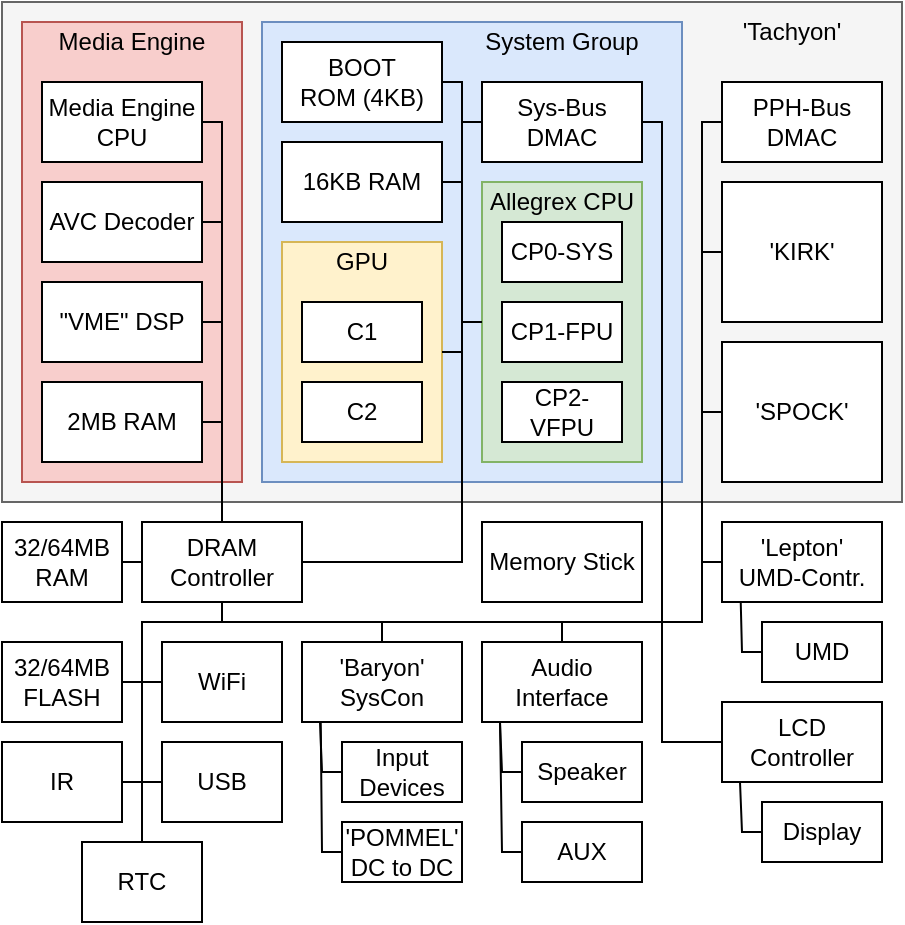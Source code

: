 <mxfile version="24.6.4" type="github">
  <diagram name="Page-1" id="wC95_xTdWWjxeRUOq-es">
    <mxGraphModel dx="661" dy="491" grid="1" gridSize="10" guides="1" tooltips="1" connect="1" arrows="1" fold="1" page="1" pageScale="1" pageWidth="827" pageHeight="1169" math="0" shadow="0">
      <root>
        <mxCell id="0" />
        <mxCell id="1" parent="0" />
        <mxCell id="Op0tHSddGDRsKOFtwu9H-1" value="" style="rounded=0;whiteSpace=wrap;html=1;fillColor=#f5f5f5;fontColor=#333333;strokeColor=#666666;" vertex="1" parent="1">
          <mxGeometry x="160" y="130" width="450" height="250" as="geometry" />
        </mxCell>
        <mxCell id="Op0tHSddGDRsKOFtwu9H-2" value="&#39;Tachyon&#39;" style="text;html=1;align=center;verticalAlign=middle;whiteSpace=wrap;rounded=0;" vertex="1" parent="1">
          <mxGeometry x="500" y="130" width="110" height="30" as="geometry" />
        </mxCell>
        <mxCell id="Op0tHSddGDRsKOFtwu9H-3" value="" style="rounded=0;whiteSpace=wrap;html=1;fillColor=#f8cecc;strokeColor=#b85450;" vertex="1" parent="1">
          <mxGeometry x="170" y="140" width="110" height="230" as="geometry" />
        </mxCell>
        <mxCell id="Op0tHSddGDRsKOFtwu9H-5" value="Media Engine" style="text;html=1;align=center;verticalAlign=middle;whiteSpace=wrap;rounded=0;" vertex="1" parent="1">
          <mxGeometry x="180" y="140" width="90" height="20" as="geometry" />
        </mxCell>
        <mxCell id="Op0tHSddGDRsKOFtwu9H-6" value="Media Engine CPU" style="rounded=0;whiteSpace=wrap;html=1;" vertex="1" parent="1">
          <mxGeometry x="180" y="170" width="80" height="40" as="geometry" />
        </mxCell>
        <mxCell id="Op0tHSddGDRsKOFtwu9H-7" value="AVC Decoder" style="rounded=0;whiteSpace=wrap;html=1;" vertex="1" parent="1">
          <mxGeometry x="180" y="220" width="80" height="40" as="geometry" />
        </mxCell>
        <mxCell id="Op0tHSddGDRsKOFtwu9H-8" value="&quot;VME&quot; DSP" style="rounded=0;whiteSpace=wrap;html=1;" vertex="1" parent="1">
          <mxGeometry x="180" y="270" width="80" height="40" as="geometry" />
        </mxCell>
        <mxCell id="Op0tHSddGDRsKOFtwu9H-9" value="2MB RAM" style="rounded=0;whiteSpace=wrap;html=1;" vertex="1" parent="1">
          <mxGeometry x="180" y="320" width="80" height="40" as="geometry" />
        </mxCell>
        <mxCell id="Op0tHSddGDRsKOFtwu9H-11" value="" style="endArrow=none;html=1;rounded=0;exitX=0.5;exitY=0;exitDx=0;exitDy=0;strokeColor=default;align=center;verticalAlign=middle;fontFamily=Helvetica;fontSize=11;fontColor=default;labelBackgroundColor=default;" edge="1" parent="1" source="Op0tHSddGDRsKOFtwu9H-15">
          <mxGeometry width="50" height="50" relative="1" as="geometry">
            <mxPoint x="300" y="400" as="sourcePoint" />
            <mxPoint x="260" y="190" as="targetPoint" />
            <Array as="points">
              <mxPoint x="270" y="400" />
              <mxPoint x="270" y="190" />
            </Array>
          </mxGeometry>
        </mxCell>
        <mxCell id="Op0tHSddGDRsKOFtwu9H-12" value="" style="endArrow=none;html=1;rounded=0;entryX=1;entryY=0.5;entryDx=0;entryDy=0;" edge="1" parent="1" target="Op0tHSddGDRsKOFtwu9H-7">
          <mxGeometry width="50" height="50" relative="1" as="geometry">
            <mxPoint x="270" y="240" as="sourcePoint" />
            <mxPoint x="360" y="220" as="targetPoint" />
          </mxGeometry>
        </mxCell>
        <mxCell id="Op0tHSddGDRsKOFtwu9H-13" value="" style="endArrow=none;html=1;rounded=0;exitX=1;exitY=0.5;exitDx=0;exitDy=0;" edge="1" parent="1" source="Op0tHSddGDRsKOFtwu9H-8">
          <mxGeometry width="50" height="50" relative="1" as="geometry">
            <mxPoint x="300" y="250" as="sourcePoint" />
            <mxPoint x="270" y="290" as="targetPoint" />
          </mxGeometry>
        </mxCell>
        <mxCell id="Op0tHSddGDRsKOFtwu9H-14" value="" style="endArrow=none;html=1;rounded=0;exitX=1;exitY=0.5;exitDx=0;exitDy=0;" edge="1" parent="1" source="Op0tHSddGDRsKOFtwu9H-9">
          <mxGeometry width="50" height="50" relative="1" as="geometry">
            <mxPoint x="310" y="260" as="sourcePoint" />
            <mxPoint x="270" y="340" as="targetPoint" />
          </mxGeometry>
        </mxCell>
        <mxCell id="Op0tHSddGDRsKOFtwu9H-15" value="DRAM Controller" style="rounded=0;whiteSpace=wrap;html=1;" vertex="1" parent="1">
          <mxGeometry x="230" y="390" width="80" height="40" as="geometry" />
        </mxCell>
        <mxCell id="Op0tHSddGDRsKOFtwu9H-16" value="32/64MB&lt;div&gt;RAM&lt;/div&gt;" style="rounded=0;whiteSpace=wrap;html=1;" vertex="1" parent="1">
          <mxGeometry x="160" y="390" width="60" height="40" as="geometry" />
        </mxCell>
        <mxCell id="Op0tHSddGDRsKOFtwu9H-18" value="" style="rounded=0;whiteSpace=wrap;html=1;fillColor=#dae8fc;strokeColor=#6c8ebf;" vertex="1" parent="1">
          <mxGeometry x="290" y="140" width="210" height="230" as="geometry" />
        </mxCell>
        <mxCell id="Op0tHSddGDRsKOFtwu9H-19" value="System Group" style="text;html=1;align=center;verticalAlign=middle;whiteSpace=wrap;rounded=0;" vertex="1" parent="1">
          <mxGeometry x="400" y="140" width="80" height="20" as="geometry" />
        </mxCell>
        <mxCell id="Op0tHSddGDRsKOFtwu9H-21" value="" style="rounded=0;whiteSpace=wrap;html=1;fillColor=#fff2cc;strokeColor=#d6b656;" vertex="1" parent="1">
          <mxGeometry x="300" y="250" width="80" height="110" as="geometry" />
        </mxCell>
        <mxCell id="Op0tHSddGDRsKOFtwu9H-22" value="16KB RAM" style="rounded=0;whiteSpace=wrap;html=1;" vertex="1" parent="1">
          <mxGeometry x="300" y="200" width="80" height="40" as="geometry" />
        </mxCell>
        <mxCell id="Op0tHSddGDRsKOFtwu9H-23" value="BOOT&lt;div&gt;ROM (4KB)&lt;/div&gt;" style="rounded=0;whiteSpace=wrap;html=1;" vertex="1" parent="1">
          <mxGeometry x="300" y="150" width="80" height="40" as="geometry" />
        </mxCell>
        <mxCell id="Op0tHSddGDRsKOFtwu9H-25" value="&lt;div&gt;PPH-Bus&lt;/div&gt;DMAC" style="rounded=0;whiteSpace=wrap;html=1;" vertex="1" parent="1">
          <mxGeometry x="520" y="170" width="80" height="40" as="geometry" />
        </mxCell>
        <mxCell id="Op0tHSddGDRsKOFtwu9H-26" value="" style="rounded=0;whiteSpace=wrap;html=1;fillColor=#d5e8d4;strokeColor=#82b366;" vertex="1" parent="1">
          <mxGeometry x="400" y="220" width="80" height="140" as="geometry" />
        </mxCell>
        <mxCell id="Op0tHSddGDRsKOFtwu9H-29" value="&#39;KIRK&#39;" style="rounded=0;whiteSpace=wrap;html=1;" vertex="1" parent="1">
          <mxGeometry x="520" y="220" width="80" height="70" as="geometry" />
        </mxCell>
        <mxCell id="Op0tHSddGDRsKOFtwu9H-30" value="&#39;SPOCK&#39;" style="rounded=0;whiteSpace=wrap;html=1;" vertex="1" parent="1">
          <mxGeometry x="520" y="300" width="80" height="70" as="geometry" />
        </mxCell>
        <mxCell id="Op0tHSddGDRsKOFtwu9H-31" value="" style="endArrow=none;html=1;rounded=0;exitX=0.5;exitY=1;exitDx=0;exitDy=0;entryX=0;entryY=0.5;entryDx=0;entryDy=0;" edge="1" parent="1" source="Op0tHSddGDRsKOFtwu9H-15" target="Op0tHSddGDRsKOFtwu9H-25">
          <mxGeometry width="50" height="50" relative="1" as="geometry">
            <mxPoint x="260" y="430" as="sourcePoint" />
            <mxPoint x="520" y="210" as="targetPoint" />
            <Array as="points">
              <mxPoint x="270" y="440" />
              <mxPoint x="510" y="440" />
              <mxPoint x="510" y="190" />
            </Array>
          </mxGeometry>
        </mxCell>
        <mxCell id="Op0tHSddGDRsKOFtwu9H-35" value="&lt;div&gt;Sys-Bus&lt;/div&gt;DMAC" style="rounded=0;whiteSpace=wrap;html=1;" vertex="1" parent="1">
          <mxGeometry x="400" y="170" width="80" height="40" as="geometry" />
        </mxCell>
        <mxCell id="Op0tHSddGDRsKOFtwu9H-38" value="" style="endArrow=none;html=1;rounded=0;strokeColor=default;align=center;verticalAlign=middle;fontFamily=Helvetica;fontSize=11;fontColor=default;labelBackgroundColor=default;entryX=1;entryY=0.5;entryDx=0;entryDy=0;exitX=1;exitY=0.5;exitDx=0;exitDy=0;" edge="1" parent="1" source="Op0tHSddGDRsKOFtwu9H-15" target="Op0tHSddGDRsKOFtwu9H-23">
          <mxGeometry width="50" height="50" relative="1" as="geometry">
            <mxPoint x="390" y="400" as="sourcePoint" />
            <mxPoint x="410" y="170" as="targetPoint" />
            <Array as="points">
              <mxPoint x="390" y="410" />
              <mxPoint x="390" y="170" />
            </Array>
          </mxGeometry>
        </mxCell>
        <mxCell id="Op0tHSddGDRsKOFtwu9H-53" value="Allegrex CPU" style="text;html=1;align=center;verticalAlign=middle;whiteSpace=wrap;rounded=0;" vertex="1" parent="1">
          <mxGeometry x="400" y="220" width="80" height="20" as="geometry" />
        </mxCell>
        <mxCell id="Op0tHSddGDRsKOFtwu9H-55" value="GPU" style="text;html=1;align=center;verticalAlign=middle;whiteSpace=wrap;rounded=0;" vertex="1" parent="1">
          <mxGeometry x="300" y="250" width="80" height="20" as="geometry" />
        </mxCell>
        <mxCell id="Op0tHSddGDRsKOFtwu9H-56" value="CP2-VFPU" style="rounded=0;whiteSpace=wrap;html=1;" vertex="1" parent="1">
          <mxGeometry x="410" y="320" width="60" height="30" as="geometry" />
        </mxCell>
        <mxCell id="Op0tHSddGDRsKOFtwu9H-57" value="CP0-SYS" style="rounded=0;whiteSpace=wrap;html=1;" vertex="1" parent="1">
          <mxGeometry x="410" y="240" width="60" height="30" as="geometry" />
        </mxCell>
        <mxCell id="Op0tHSddGDRsKOFtwu9H-58" value="CP1-FPU" style="rounded=0;whiteSpace=wrap;html=1;" vertex="1" parent="1">
          <mxGeometry x="410" y="280" width="60" height="30" as="geometry" />
        </mxCell>
        <mxCell id="Op0tHSddGDRsKOFtwu9H-59" value="C1" style="rounded=0;whiteSpace=wrap;html=1;" vertex="1" parent="1">
          <mxGeometry x="310" y="280" width="60" height="30" as="geometry" />
        </mxCell>
        <mxCell id="Op0tHSddGDRsKOFtwu9H-60" value="C2" style="rounded=0;whiteSpace=wrap;html=1;" vertex="1" parent="1">
          <mxGeometry x="310" y="320" width="60" height="30" as="geometry" />
        </mxCell>
        <mxCell id="Op0tHSddGDRsKOFtwu9H-61" value="" style="endArrow=none;html=1;rounded=0;exitX=1;exitY=0.5;exitDx=0;exitDy=0;" edge="1" parent="1" source="Op0tHSddGDRsKOFtwu9H-21">
          <mxGeometry width="50" height="50" relative="1" as="geometry">
            <mxPoint x="360" y="330" as="sourcePoint" />
            <mxPoint x="390" y="305" as="targetPoint" />
          </mxGeometry>
        </mxCell>
        <mxCell id="Op0tHSddGDRsKOFtwu9H-62" value="" style="endArrow=none;html=1;rounded=0;entryX=0;entryY=0.5;entryDx=0;entryDy=0;" edge="1" parent="1" target="Op0tHSddGDRsKOFtwu9H-26">
          <mxGeometry width="50" height="50" relative="1" as="geometry">
            <mxPoint x="390" y="290" as="sourcePoint" />
            <mxPoint x="380" y="280" as="targetPoint" />
          </mxGeometry>
        </mxCell>
        <mxCell id="Op0tHSddGDRsKOFtwu9H-63" value="" style="endArrow=none;html=1;rounded=0;exitX=1;exitY=0.5;exitDx=0;exitDy=0;" edge="1" parent="1" source="Op0tHSddGDRsKOFtwu9H-22">
          <mxGeometry width="50" height="50" relative="1" as="geometry">
            <mxPoint x="360" y="330" as="sourcePoint" />
            <mxPoint x="390" y="220" as="targetPoint" />
          </mxGeometry>
        </mxCell>
        <mxCell id="Op0tHSddGDRsKOFtwu9H-64" value="" style="endArrow=none;html=1;rounded=0;entryX=0;entryY=0.5;entryDx=0;entryDy=0;" edge="1" parent="1" target="Op0tHSddGDRsKOFtwu9H-35">
          <mxGeometry width="50" height="50" relative="1" as="geometry">
            <mxPoint x="390" y="190" as="sourcePoint" />
            <mxPoint x="380" y="280" as="targetPoint" />
          </mxGeometry>
        </mxCell>
        <mxCell id="Op0tHSddGDRsKOFtwu9H-65" value="Speaker" style="rounded=0;whiteSpace=wrap;html=1;" vertex="1" parent="1">
          <mxGeometry x="420" y="500" width="60" height="30" as="geometry" />
        </mxCell>
        <mxCell id="Op0tHSddGDRsKOFtwu9H-66" value="Memory Stick" style="rounded=0;whiteSpace=wrap;html=1;" vertex="1" parent="1">
          <mxGeometry x="400" y="390" width="80" height="40" as="geometry" />
        </mxCell>
        <mxCell id="Op0tHSddGDRsKOFtwu9H-68" value="UMD" style="rounded=0;whiteSpace=wrap;html=1;" vertex="1" parent="1">
          <mxGeometry x="540" y="440" width="60" height="30" as="geometry" />
        </mxCell>
        <mxCell id="Op0tHSddGDRsKOFtwu9H-69" value="&#39;Lepton&#39;&lt;div&gt;UMD-Contr.&lt;/div&gt;" style="rounded=0;whiteSpace=wrap;html=1;" vertex="1" parent="1">
          <mxGeometry x="520" y="390" width="80" height="40" as="geometry" />
        </mxCell>
        <mxCell id="Op0tHSddGDRsKOFtwu9H-70" value="" style="endArrow=none;html=1;rounded=0;entryX=0;entryY=0.5;entryDx=0;entryDy=0;" edge="1" parent="1" target="Op0tHSddGDRsKOFtwu9H-69">
          <mxGeometry width="50" height="50" relative="1" as="geometry">
            <mxPoint x="520" y="410" as="sourcePoint" />
            <mxPoint x="420" y="300" as="targetPoint" />
            <Array as="points">
              <mxPoint x="510" y="410" />
            </Array>
          </mxGeometry>
        </mxCell>
        <mxCell id="Op0tHSddGDRsKOFtwu9H-72" value="" style="endArrow=none;html=1;rounded=0;entryX=0.117;entryY=0.998;entryDx=0;entryDy=0;exitX=0;exitY=0.5;exitDx=0;exitDy=0;entryPerimeter=0;" edge="1" parent="1" source="Op0tHSddGDRsKOFtwu9H-68" target="Op0tHSddGDRsKOFtwu9H-69">
          <mxGeometry width="50" height="50" relative="1" as="geometry">
            <mxPoint x="530" y="500" as="sourcePoint" />
            <mxPoint x="580" y="450" as="targetPoint" />
            <Array as="points">
              <mxPoint x="530" y="455" />
            </Array>
          </mxGeometry>
        </mxCell>
        <mxCell id="Op0tHSddGDRsKOFtwu9H-73" value="Audio Interface" style="rounded=0;whiteSpace=wrap;html=1;" vertex="1" parent="1">
          <mxGeometry x="400" y="450" width="80" height="40" as="geometry" />
        </mxCell>
        <mxCell id="Op0tHSddGDRsKOFtwu9H-74" value="" style="endArrow=none;html=1;rounded=0;entryX=0.5;entryY=0;entryDx=0;entryDy=0;" edge="1" parent="1" target="Op0tHSddGDRsKOFtwu9H-73">
          <mxGeometry width="50" height="50" relative="1" as="geometry">
            <mxPoint x="440" y="440" as="sourcePoint" />
            <mxPoint x="350" y="470" as="targetPoint" />
          </mxGeometry>
        </mxCell>
        <mxCell id="Op0tHSddGDRsKOFtwu9H-76" value="" style="endArrow=none;html=1;rounded=0;exitX=1;exitY=0.5;exitDx=0;exitDy=0;entryX=0;entryY=0.5;entryDx=0;entryDy=0;" edge="1" parent="1" source="Op0tHSddGDRsKOFtwu9H-35" target="Op0tHSddGDRsKOFtwu9H-77">
          <mxGeometry width="50" height="50" relative="1" as="geometry">
            <mxPoint x="450" y="530" as="sourcePoint" />
            <mxPoint x="500" y="540" as="targetPoint" />
            <Array as="points">
              <mxPoint x="490" y="190" />
              <mxPoint x="490" y="500" />
            </Array>
          </mxGeometry>
        </mxCell>
        <mxCell id="Op0tHSddGDRsKOFtwu9H-77" value="LCD Controller" style="rounded=0;whiteSpace=wrap;html=1;" vertex="1" parent="1">
          <mxGeometry x="520" y="480" width="80" height="40" as="geometry" />
        </mxCell>
        <mxCell id="Op0tHSddGDRsKOFtwu9H-78" value="&#39;Baryon&#39;&lt;div&gt;SysCon&lt;/div&gt;" style="rounded=0;whiteSpace=wrap;html=1;" vertex="1" parent="1">
          <mxGeometry x="310" y="450" width="80" height="40" as="geometry" />
        </mxCell>
        <mxCell id="Op0tHSddGDRsKOFtwu9H-79" value="Input Devices" style="rounded=0;whiteSpace=wrap;html=1;" vertex="1" parent="1">
          <mxGeometry x="330" y="500" width="60" height="30" as="geometry" />
        </mxCell>
        <mxCell id="Op0tHSddGDRsKOFtwu9H-81" value="" style="endArrow=none;html=1;rounded=0;entryX=0.5;entryY=0;entryDx=0;entryDy=0;" edge="1" parent="1" target="Op0tHSddGDRsKOFtwu9H-78">
          <mxGeometry width="50" height="50" relative="1" as="geometry">
            <mxPoint x="350" y="440" as="sourcePoint" />
            <mxPoint x="460" y="510" as="targetPoint" />
            <Array as="points" />
          </mxGeometry>
        </mxCell>
        <mxCell id="Op0tHSddGDRsKOFtwu9H-83" value="AUX" style="rounded=0;whiteSpace=wrap;html=1;" vertex="1" parent="1">
          <mxGeometry x="420" y="540" width="60" height="30" as="geometry" />
        </mxCell>
        <mxCell id="Op0tHSddGDRsKOFtwu9H-86" value="Display" style="rounded=0;whiteSpace=wrap;html=1;" vertex="1" parent="1">
          <mxGeometry x="540" y="530" width="60" height="30" as="geometry" />
        </mxCell>
        <mxCell id="Op0tHSddGDRsKOFtwu9H-87" value="" style="endArrow=none;html=1;rounded=0;entryX=0.117;entryY=0.998;entryDx=0;entryDy=0;exitX=0;exitY=0.5;exitDx=0;exitDy=0;entryPerimeter=0;" edge="1" parent="1">
          <mxGeometry width="50" height="50" relative="1" as="geometry">
            <mxPoint x="540" y="545" as="sourcePoint" />
            <mxPoint x="529" y="520" as="targetPoint" />
            <Array as="points">
              <mxPoint x="530" y="545" />
            </Array>
          </mxGeometry>
        </mxCell>
        <mxCell id="Op0tHSddGDRsKOFtwu9H-88" value="&#39;POMMEL&#39;&lt;div&gt;DC to DC&lt;/div&gt;" style="rounded=0;whiteSpace=wrap;html=1;" vertex="1" parent="1">
          <mxGeometry x="330" y="540" width="60" height="30" as="geometry" />
        </mxCell>
        <mxCell id="Op0tHSddGDRsKOFtwu9H-89" value="" style="endArrow=none;html=1;rounded=0;entryX=0.117;entryY=0.998;entryDx=0;entryDy=0;exitX=0;exitY=0.5;exitDx=0;exitDy=0;entryPerimeter=0;" edge="1" parent="1">
          <mxGeometry width="50" height="50" relative="1" as="geometry">
            <mxPoint x="330" y="515" as="sourcePoint" />
            <mxPoint x="319" y="490" as="targetPoint" />
            <Array as="points">
              <mxPoint x="320" y="515" />
            </Array>
          </mxGeometry>
        </mxCell>
        <mxCell id="Op0tHSddGDRsKOFtwu9H-90" value="" style="endArrow=none;html=1;rounded=0;entryX=0.117;entryY=1.002;entryDx=0;entryDy=0;exitX=0;exitY=0.5;exitDx=0;exitDy=0;entryPerimeter=0;" edge="1" parent="1" target="Op0tHSddGDRsKOFtwu9H-78">
          <mxGeometry width="50" height="50" relative="1" as="geometry">
            <mxPoint x="330" y="555" as="sourcePoint" />
            <mxPoint x="319" y="530" as="targetPoint" />
            <Array as="points">
              <mxPoint x="320" y="555" />
            </Array>
          </mxGeometry>
        </mxCell>
        <mxCell id="Op0tHSddGDRsKOFtwu9H-92" value="" style="endArrow=none;html=1;rounded=0;entryX=0.117;entryY=0.998;entryDx=0;entryDy=0;exitX=0;exitY=0.5;exitDx=0;exitDy=0;entryPerimeter=0;" edge="1" parent="1">
          <mxGeometry width="50" height="50" relative="1" as="geometry">
            <mxPoint x="420" y="515" as="sourcePoint" />
            <mxPoint x="409" y="490" as="targetPoint" />
            <Array as="points">
              <mxPoint x="410" y="515" />
            </Array>
          </mxGeometry>
        </mxCell>
        <mxCell id="Op0tHSddGDRsKOFtwu9H-93" value="" style="endArrow=none;html=1;rounded=0;entryX=0.117;entryY=1.002;entryDx=0;entryDy=0;exitX=0;exitY=0.5;exitDx=0;exitDy=0;entryPerimeter=0;" edge="1" parent="1">
          <mxGeometry width="50" height="50" relative="1" as="geometry">
            <mxPoint x="420" y="555" as="sourcePoint" />
            <mxPoint x="409" y="490" as="targetPoint" />
            <Array as="points">
              <mxPoint x="410" y="555" />
            </Array>
          </mxGeometry>
        </mxCell>
        <mxCell id="Op0tHSddGDRsKOFtwu9H-94" value="" style="endArrow=none;html=1;rounded=0;entryX=1;entryY=0.5;entryDx=0;entryDy=0;exitX=0;exitY=0.5;exitDx=0;exitDy=0;" edge="1" parent="1" source="Op0tHSddGDRsKOFtwu9H-15" target="Op0tHSddGDRsKOFtwu9H-16">
          <mxGeometry width="50" height="50" relative="1" as="geometry">
            <mxPoint x="260" y="500" as="sourcePoint" />
            <mxPoint x="310" y="450" as="targetPoint" />
          </mxGeometry>
        </mxCell>
        <mxCell id="Op0tHSddGDRsKOFtwu9H-95" value="WiFi" style="rounded=0;whiteSpace=wrap;html=1;" vertex="1" parent="1">
          <mxGeometry x="240" y="450" width="60" height="40" as="geometry" />
        </mxCell>
        <mxCell id="Op0tHSddGDRsKOFtwu9H-96" value="IR" style="rounded=0;whiteSpace=wrap;html=1;" vertex="1" parent="1">
          <mxGeometry x="160" y="500" width="60" height="40" as="geometry" />
        </mxCell>
        <mxCell id="Op0tHSddGDRsKOFtwu9H-97" value="" style="endArrow=none;html=1;rounded=0;" edge="1" parent="1">
          <mxGeometry width="50" height="50" relative="1" as="geometry">
            <mxPoint x="230" y="550" as="sourcePoint" />
            <mxPoint x="270" y="440" as="targetPoint" />
            <Array as="points">
              <mxPoint x="230" y="440" />
            </Array>
          </mxGeometry>
        </mxCell>
        <mxCell id="Op0tHSddGDRsKOFtwu9H-98" value="USB" style="rounded=0;whiteSpace=wrap;html=1;" vertex="1" parent="1">
          <mxGeometry x="240" y="500" width="60" height="40" as="geometry" />
        </mxCell>
        <mxCell id="Op0tHSddGDRsKOFtwu9H-99" value="32/64MB&lt;div&gt;FLASH&lt;/div&gt;" style="rounded=0;whiteSpace=wrap;html=1;" vertex="1" parent="1">
          <mxGeometry x="160" y="450" width="60" height="40" as="geometry" />
        </mxCell>
        <mxCell id="Op0tHSddGDRsKOFtwu9H-100" value="RTC" style="rounded=0;whiteSpace=wrap;html=1;" vertex="1" parent="1">
          <mxGeometry x="200" y="550" width="60" height="40" as="geometry" />
        </mxCell>
        <mxCell id="Op0tHSddGDRsKOFtwu9H-101" value="" style="endArrow=none;html=1;rounded=0;entryX=1;entryY=0.5;entryDx=0;entryDy=0;exitX=0;exitY=0.5;exitDx=0;exitDy=0;" edge="1" parent="1" source="Op0tHSddGDRsKOFtwu9H-95" target="Op0tHSddGDRsKOFtwu9H-99">
          <mxGeometry width="50" height="50" relative="1" as="geometry">
            <mxPoint x="230" y="460" as="sourcePoint" />
            <mxPoint x="400" y="420" as="targetPoint" />
          </mxGeometry>
        </mxCell>
        <mxCell id="Op0tHSddGDRsKOFtwu9H-102" value="" style="endArrow=none;html=1;rounded=0;exitX=1;exitY=0.5;exitDx=0;exitDy=0;entryX=0;entryY=0.5;entryDx=0;entryDy=0;" edge="1" parent="1" source="Op0tHSddGDRsKOFtwu9H-96" target="Op0tHSddGDRsKOFtwu9H-98">
          <mxGeometry width="50" height="50" relative="1" as="geometry">
            <mxPoint x="350" y="470" as="sourcePoint" />
            <mxPoint x="400" y="420" as="targetPoint" />
          </mxGeometry>
        </mxCell>
        <mxCell id="Op0tHSddGDRsKOFtwu9H-103" value="" style="endArrow=none;html=1;rounded=0;entryX=0;entryY=0.5;entryDx=0;entryDy=0;" edge="1" parent="1" target="Op0tHSddGDRsKOFtwu9H-29">
          <mxGeometry width="50" height="50" relative="1" as="geometry">
            <mxPoint x="510" y="255" as="sourcePoint" />
            <mxPoint x="460" y="340" as="targetPoint" />
          </mxGeometry>
        </mxCell>
        <mxCell id="Op0tHSddGDRsKOFtwu9H-105" value="" style="endArrow=none;html=1;rounded=0;entryX=0;entryY=0.5;entryDx=0;entryDy=0;" edge="1" parent="1" target="Op0tHSddGDRsKOFtwu9H-30">
          <mxGeometry width="50" height="50" relative="1" as="geometry">
            <mxPoint x="510" y="335" as="sourcePoint" />
            <mxPoint x="550" y="290" as="targetPoint" />
          </mxGeometry>
        </mxCell>
      </root>
    </mxGraphModel>
  </diagram>
</mxfile>
